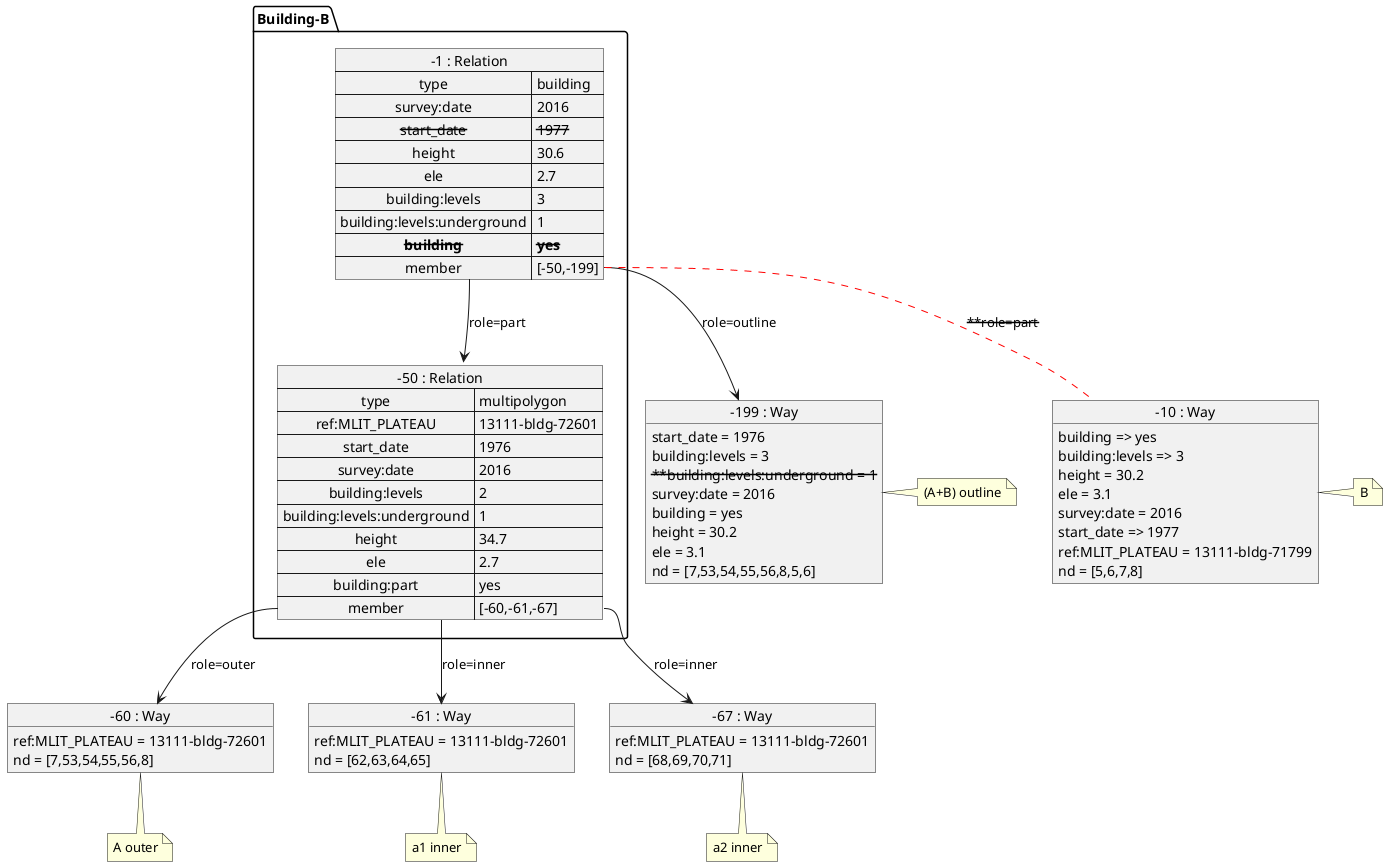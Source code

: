 ﻿@startuml
object "-199 : Way" as Way_199 {
  start_date = 1976
  building:levels = 3
  <del>**building:levels:underground = 1
  survey:date = 2016
  building = yes
  height = 30.2
  ele = 3.1
  nd = [7,53,54,55,56,8,5,6]
}
note right : (A+B) outline

object "-60 : Way" as Way_60 {
  ref:MLIT_PLATEAU = 13111-bldg-72601
  nd = [7,53,54,55,56,8]
}
note bottom : A outer

object "-61 : Way" as Way_61 {
  ref:MLIT_PLATEAU = 13111-bldg-72601
  nd = [62,63,64,65]
}
note bottom : a1 inner

object "-10 : Way" as Way_10 {
  building => yes
  building:levels => 3
  height = 30.2
  ele = 3.1
  survey:date = 2016
  start_date => 1977
  ref:MLIT_PLATEAU = 13111-bldg-71799
  nd = [5,6,7,8]
}
note right : B

object "-67 : Way" as Way_67 {
  ref:MLIT_PLATEAU = 13111-bldg-72601
  nd = [68,69,70,71]
}
note bottom : a2 inner

package Building-B {
  map "-50 : Relation" as Relation_50 {
    type => multipolygon
    ref:MLIT_PLATEAU => 13111-bldg-72601
    start_date => 1976
    survey:date => 2016
    building:levels => 2
    building:levels:underground => 1
    height => 34.7
    ele => 2.7
    building:part => yes
    member => [-60,-61,-67]
  }
  Relation_50::member --> Way_60 : role=outer
  Relation_50::member --> Way_61 : role=inner
  Relation_50::member --> Way_67 : role=inner

  map "-1 : Relation" as Relation_1 {
    type => building
    survey:date => 2016
    <del>start_date => <del>1977
    height => 30.6
    ele => 2.7
    building:levels => 3
    building:levels:underground => 1
    <del>**building** => <del>**yes**
    member => [-50,-199]
  }
  Relation_1::member --> Way_199	: role=outline
  Relation_1::member --> Relation_50	: role=part
  Relation_1::member .[#red]. Way_10	: <del>**role=part
}
@enduml
